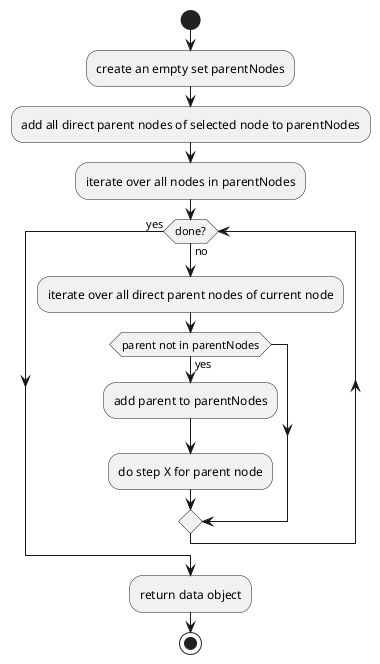 @startuml
start
:create an empty set parentNodes;
:add all direct parent nodes of selected node to parentNodes;
:iterate over all nodes in parentNodes;
while (done?) is (no)
  :iterate over all direct parent nodes of current node;
  if (parent not in parentNodes) then (yes)
    :add parent to parentNodes;
    :do step X for parent node;
  endif
endwhile (yes)
:return data object;
stop
@enduml
